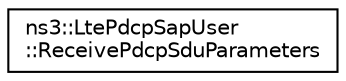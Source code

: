 digraph "Graphical Class Hierarchy"
{
 // LATEX_PDF_SIZE
  edge [fontname="Helvetica",fontsize="10",labelfontname="Helvetica",labelfontsize="10"];
  node [fontname="Helvetica",fontsize="10",shape=record];
  rankdir="LR";
  Node0 [label="ns3::LtePdcpSapUser\l::ReceivePdcpSduParameters",height=0.2,width=0.4,color="black", fillcolor="white", style="filled",URL="$structns3_1_1_lte_pdcp_sap_user_1_1_receive_pdcp_sdu_parameters.html",tooltip="Parameters for LtePdcpSapUser::ReceivePdcpSdu."];
}
